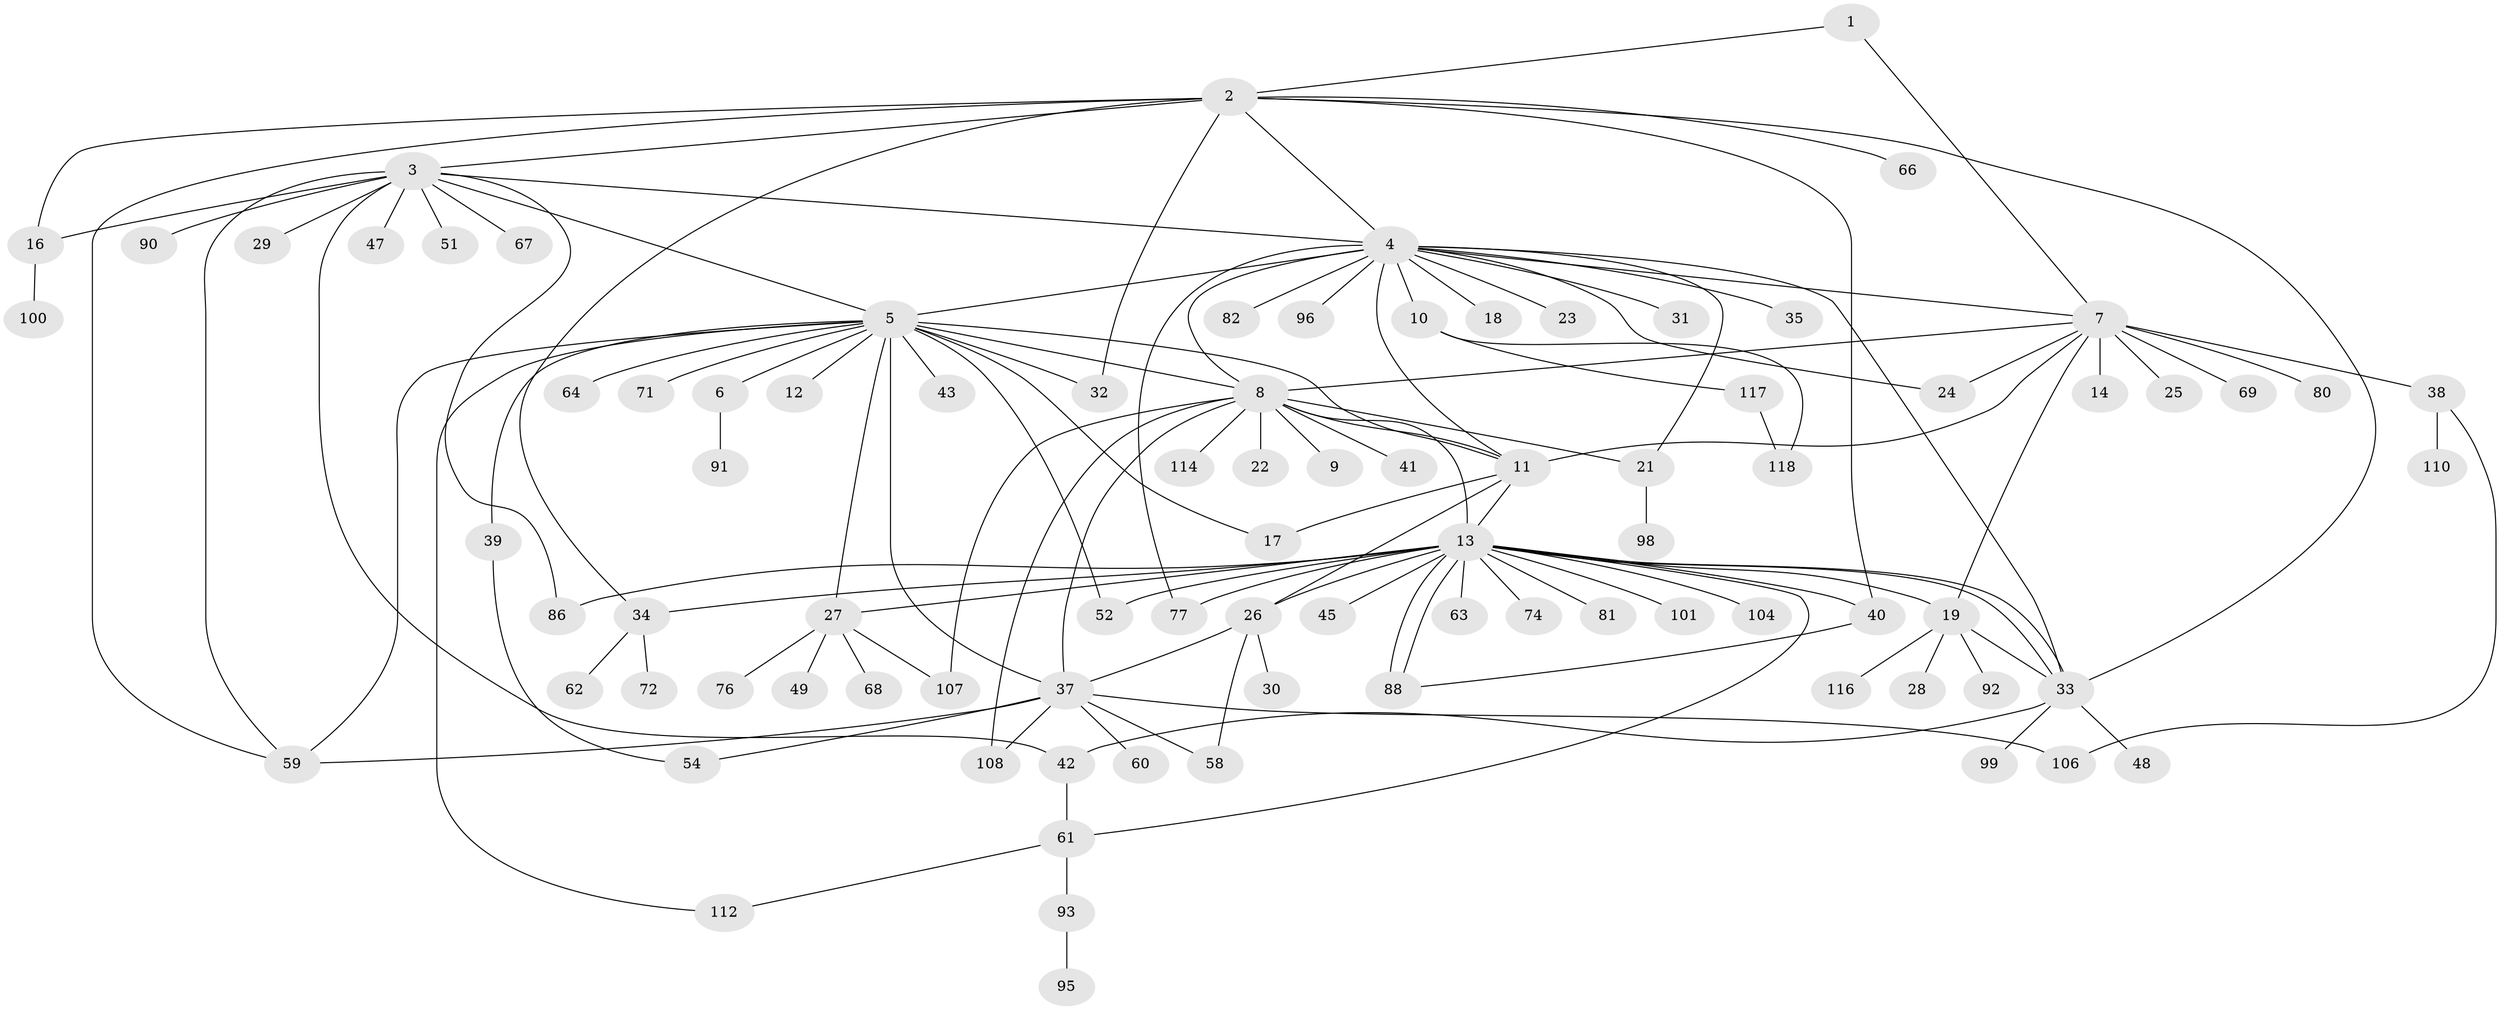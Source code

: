 // original degree distribution, {2: 0.23728813559322035, 11: 0.01694915254237288, 13: 0.00847457627118644, 18: 0.00847457627118644, 16: 0.00847457627118644, 3: 0.09322033898305085, 12: 0.00847457627118644, 15: 0.00847457627118644, 1: 0.4915254237288136, 8: 0.00847457627118644, 21: 0.00847457627118644, 5: 0.03389830508474576, 4: 0.05084745762711865, 6: 0.00847457627118644, 10: 0.00847457627118644}
// Generated by graph-tools (version 1.1) at 2025/41/03/06/25 10:41:46]
// undirected, 88 vertices, 129 edges
graph export_dot {
graph [start="1"]
  node [color=gray90,style=filled];
  1;
  2 [super="+73"];
  3 [super="+113"];
  4 [super="+78"];
  5 [super="+70"];
  6 [super="+87"];
  7 [super="+15"];
  8 [super="+83"];
  9;
  10 [super="+65"];
  11 [super="+103"];
  12;
  13 [super="+94"];
  14;
  16 [super="+46"];
  17 [super="+97"];
  18;
  19 [super="+20"];
  21 [super="+44"];
  22;
  23 [super="+55"];
  24;
  25;
  26 [super="+109"];
  27 [super="+36"];
  28 [super="+57"];
  29;
  30;
  31;
  32 [super="+105"];
  33 [super="+102"];
  34 [super="+56"];
  35;
  37 [super="+79"];
  38 [super="+50"];
  39;
  40 [super="+75"];
  41;
  42 [super="+115"];
  43;
  45 [super="+53"];
  47;
  48;
  49;
  51;
  52;
  54;
  58 [super="+85"];
  59;
  60;
  61 [super="+89"];
  62;
  63;
  64;
  66;
  67;
  68;
  69;
  71 [super="+84"];
  72;
  74;
  76;
  77;
  80;
  81;
  82;
  86;
  88;
  90;
  91;
  92;
  93;
  95;
  96;
  98;
  99;
  100;
  101;
  104;
  106;
  107;
  108 [super="+111"];
  110;
  112;
  114;
  116;
  117;
  118;
  1 -- 2;
  1 -- 7;
  2 -- 3;
  2 -- 4;
  2 -- 16;
  2 -- 32;
  2 -- 33;
  2 -- 40;
  2 -- 59;
  2 -- 66;
  2 -- 34;
  3 -- 4;
  3 -- 5;
  3 -- 29;
  3 -- 47;
  3 -- 51;
  3 -- 59;
  3 -- 67;
  3 -- 86;
  3 -- 90;
  3 -- 42;
  3 -- 16;
  4 -- 5;
  4 -- 7;
  4 -- 8 [weight=2];
  4 -- 10;
  4 -- 11;
  4 -- 18;
  4 -- 21;
  4 -- 23;
  4 -- 31;
  4 -- 33;
  4 -- 35;
  4 -- 77;
  4 -- 82;
  4 -- 96;
  4 -- 24;
  5 -- 6;
  5 -- 8 [weight=2];
  5 -- 11;
  5 -- 12;
  5 -- 17;
  5 -- 27;
  5 -- 37 [weight=2];
  5 -- 39;
  5 -- 43;
  5 -- 52;
  5 -- 59;
  5 -- 64;
  5 -- 112;
  5 -- 71;
  5 -- 32;
  6 -- 91;
  7 -- 8 [weight=2];
  7 -- 11;
  7 -- 14;
  7 -- 24;
  7 -- 25;
  7 -- 38 [weight=2];
  7 -- 69;
  7 -- 80;
  7 -- 19;
  8 -- 9;
  8 -- 11;
  8 -- 13 [weight=2];
  8 -- 21;
  8 -- 22;
  8 -- 37;
  8 -- 41;
  8 -- 107;
  8 -- 108;
  8 -- 114;
  10 -- 118;
  10 -- 117;
  11 -- 13;
  11 -- 17;
  11 -- 26;
  13 -- 19;
  13 -- 27;
  13 -- 33 [weight=2];
  13 -- 33;
  13 -- 34;
  13 -- 40;
  13 -- 45;
  13 -- 52;
  13 -- 61;
  13 -- 63;
  13 -- 74;
  13 -- 77;
  13 -- 81;
  13 -- 86;
  13 -- 88;
  13 -- 88;
  13 -- 101;
  13 -- 104;
  13 -- 26;
  16 -- 100;
  19 -- 28;
  19 -- 92;
  19 -- 33;
  19 -- 116;
  21 -- 98;
  26 -- 30;
  26 -- 37;
  26 -- 58;
  27 -- 68;
  27 -- 76;
  27 -- 107;
  27 -- 49;
  33 -- 42;
  33 -- 48;
  33 -- 99;
  34 -- 72;
  34 -- 62;
  37 -- 54;
  37 -- 58;
  37 -- 59;
  37 -- 60;
  37 -- 106;
  37 -- 108;
  38 -- 106;
  38 -- 110;
  39 -- 54;
  40 -- 88;
  42 -- 61;
  61 -- 93;
  61 -- 112;
  93 -- 95;
  117 -- 118;
}
